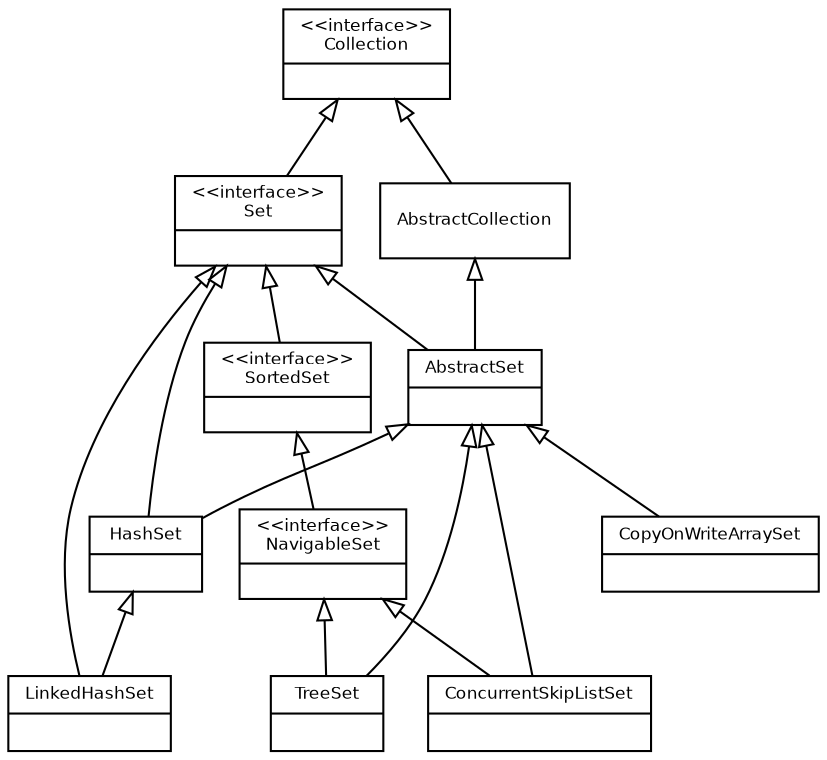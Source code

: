 digraph Queue {
fontname = "Bitstream Vera Sans"
fontsize = 8

node [
fontname = "Bitstream Vera Sans"
fontsize = 8
shape = "record"
]

edge [
arrowtail = "empty"
]

//interfaces
Collection [
label = "{\<\<interface\>\>\nCollection|\l}"
]

Set [
label = "{\<\<interface\>\>\nSet|\l}"
]

NavigableSet [
label = "{\<\<interface\>\>\nNavigableSet|\l}"
]

SortedSet [
label = "{\<\<interface\>\>\nSortedSet|\l}"
]

//abstracts

AbstractSet [
label = "{AbstractSet|\l}"
]


//implementations

HashSet [
label = "{HashSet|\l}"
]

TreeSet [
label = "{TreeSet|\l}"
]

CopyOnWriteArraySet [
label = "{CopyOnWriteArraySet|\l}"
]

ConcurrentSkipListSet [
label = "{ConcurrentSkipListSet|\l}"
]

LinkedHashSet [
label = "{LinkedHashSet|\l}"
]




//Relations
Collection -> AbstractCollection [dir=back]
Collection -> Set [dir=back]

Set -> SortedSet [dir=back]
SortedSet -> NavigableSet [dir=back]

Set -> AbstractSet [dir=back]
AbstractCollection -> AbstractSet [dir=back]

AbstractSet -> ConcurrentSkipListSet [dir=back]
NavigableSet -> ConcurrentSkipListSet [dir=back]

AbstractSet -> CopyOnWriteArraySet [dir=back]

Set -> LinkedHashSet [dir=back]
HashSet -> LinkedHashSet [dir=back]

AbstractSet -> TreeSet [dir=back]
NavigableSet -> TreeSet [dir=back]

Set -> HashSet [dir=back]
AbstractSet -> HashSet [dir=back]

}
//packages?
//wichtigsten Methonde der Interfaces
//Verbingung zu AbstractQ entfernen? LinkedList Extended nicht 
